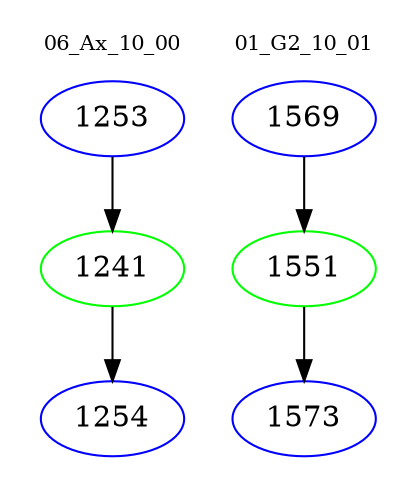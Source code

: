 digraph{
subgraph cluster_0 {
color = white
label = "06_Ax_10_00";
fontsize=10;
T0_1253 [label="1253", color="blue"]
T0_1253 -> T0_1241 [color="black"]
T0_1241 [label="1241", color="green"]
T0_1241 -> T0_1254 [color="black"]
T0_1254 [label="1254", color="blue"]
}
subgraph cluster_1 {
color = white
label = "01_G2_10_01";
fontsize=10;
T1_1569 [label="1569", color="blue"]
T1_1569 -> T1_1551 [color="black"]
T1_1551 [label="1551", color="green"]
T1_1551 -> T1_1573 [color="black"]
T1_1573 [label="1573", color="blue"]
}
}
